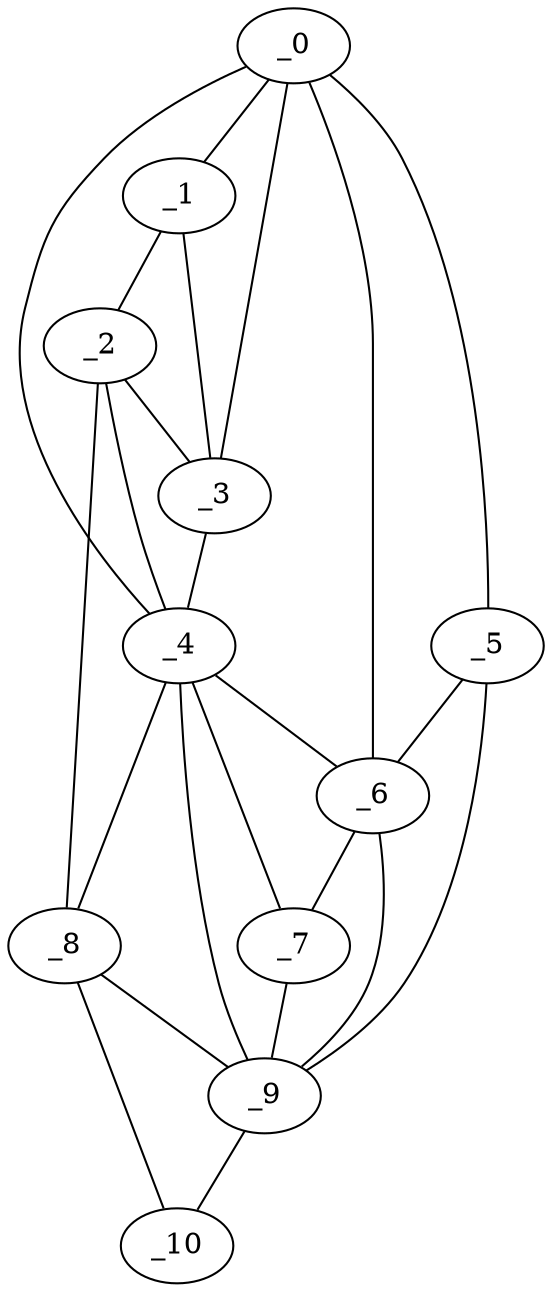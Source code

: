 graph "obj97__75.gxl" {
	_0	 [x=36,
		y=29];
	_1	 [x=38,
		y=8];
	_0 -- _1	 [valence=1];
	_3	 [x=60,
		y=12];
	_0 -- _3	 [valence=2];
	_4	 [x=66,
		y=18];
	_0 -- _4	 [valence=1];
	_5	 [x=66,
		y=96];
	_0 -- _5	 [valence=1];
	_6	 [x=67,
		y=45];
	_0 -- _6	 [valence=1];
	_2	 [x=60,
		y=5];
	_1 -- _2	 [valence=1];
	_1 -- _3	 [valence=1];
	_2 -- _3	 [valence=2];
	_2 -- _4	 [valence=2];
	_8	 [x=91,
		y=10];
	_2 -- _8	 [valence=1];
	_3 -- _4	 [valence=1];
	_4 -- _6	 [valence=2];
	_7	 [x=72,
		y=37];
	_4 -- _7	 [valence=2];
	_4 -- _8	 [valence=1];
	_9	 [x=93,
		y=29];
	_4 -- _9	 [valence=2];
	_5 -- _6	 [valence=2];
	_5 -- _9	 [valence=1];
	_6 -- _7	 [valence=2];
	_6 -- _9	 [valence=2];
	_7 -- _9	 [valence=1];
	_8 -- _9	 [valence=1];
	_10	 [x=96,
		y=17];
	_8 -- _10	 [valence=1];
	_9 -- _10	 [valence=1];
}

